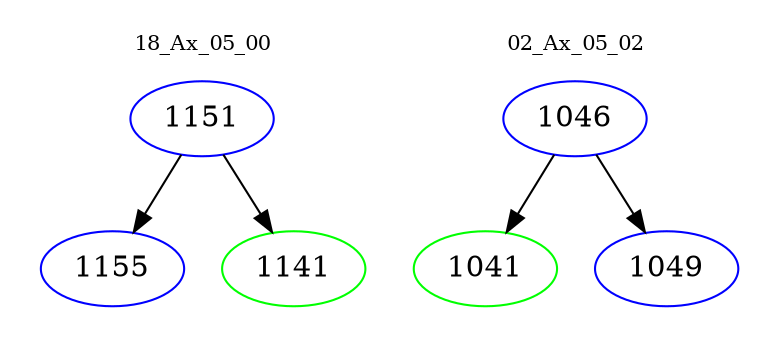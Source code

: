 digraph{
subgraph cluster_0 {
color = white
label = "18_Ax_05_00";
fontsize=10;
T0_1151 [label="1151", color="blue"]
T0_1151 -> T0_1155 [color="black"]
T0_1155 [label="1155", color="blue"]
T0_1151 -> T0_1141 [color="black"]
T0_1141 [label="1141", color="green"]
}
subgraph cluster_1 {
color = white
label = "02_Ax_05_02";
fontsize=10;
T1_1046 [label="1046", color="blue"]
T1_1046 -> T1_1041 [color="black"]
T1_1041 [label="1041", color="green"]
T1_1046 -> T1_1049 [color="black"]
T1_1049 [label="1049", color="blue"]
}
}
